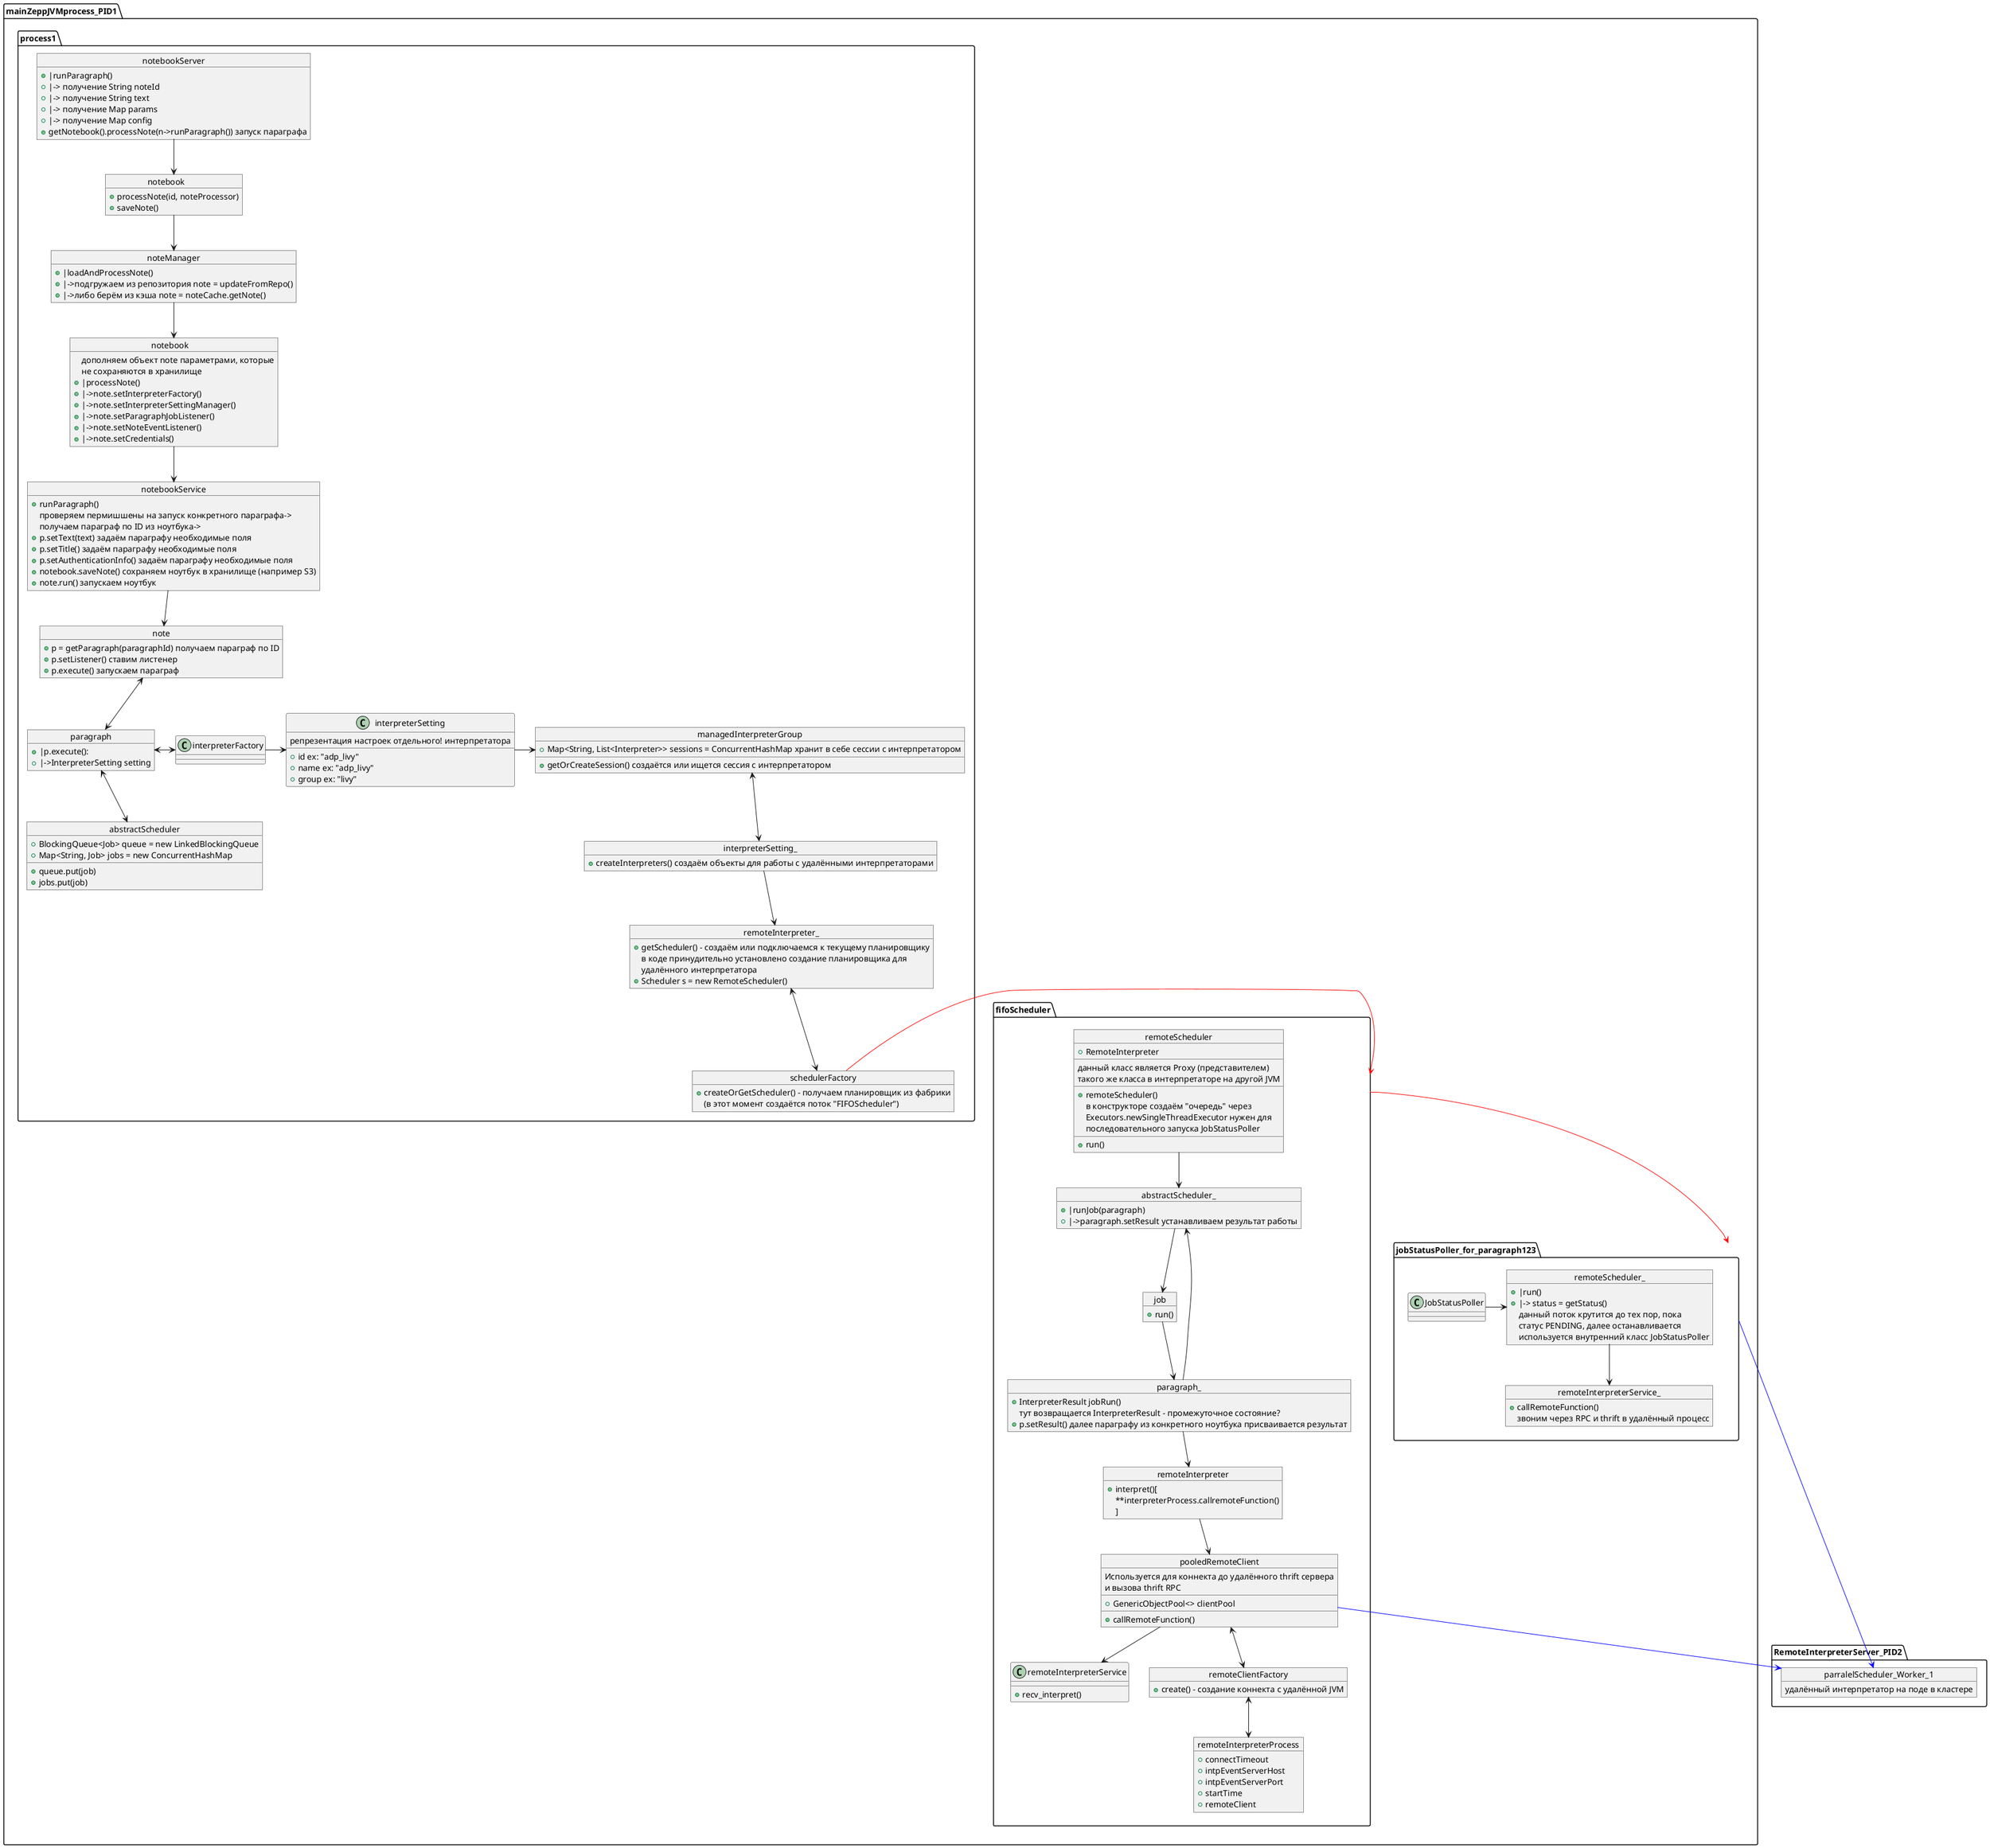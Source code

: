 @startuml
'https://plantuml.com/object-diagram
'
'   object Thread_main{
 '   trace:
 '        *jetty.
 '        *ZeppelinServer
 '   }
'
'   object Thread_jettyThreads...{
 '   }
'
'   object Thread6{
 '    trace:
 '        *java.net.ServerSocket
 '        *org.apache.thrift
 '        *RemoteInterpreterEventServer
 '
 '   }
'
'   object ServerConnector{
 '       trace:
 '           *sun.nio.ServerSocketChannel
 '           *jetty.server.*
 '
 '   }
'
'   object Thread_RMI_threads...
'




package RemoteInterpreterServer_PID2{

    object parralelScheduler_Worker_1{
        удалённый интерпретатор на поде в кластере
    }

}

package mainZeppJVMprocess_PID1{

   package fifoScheduler{

        object remoteScheduler{
            +RemoteInterpreter

            __
            данный класс является Proxy (представителем)
            такого же класса в интерпретаторе на другой JVM
            __
            +remoteScheduler()
            в конструкторе создаём "очередь" через
            Executors.newSingleThreadExecutor нужен для
            последовательного запуска JobStatusPoller
            __
            +run()

        }

       object abstractScheduler_{
            +|runJob(paragraph)
            +|->paragraph.setResult устанавливаем результат работы
       }
       object job{
            +run()
       }
       object paragraph_{
           +InterpreterResult jobRun()
           тут возвращается InterpreterResult - промежуточное состояние?
           +p.setResult() далее параграфу из конкретного ноутбука присваивается результат
       }
       object remoteInterpreter{
             +interpret()[
                **interpreterProcess.callremoteFunction()
             ]
       }
       object pooledRemoteClient{
            Используется для коннекта до удалённого thrift сервера
            и вызова thrift RPC
            __
            +GenericObjectPool<> clientPool
            __
            +callRemoteFunction()
       }
       class remoteInterpreterService{
            +recv_interpret()
       }
       object remoteClientFactory{
            +create() - создание коннекта с удалённой JVM
       }
       object remoteInterpreterProcess{
            +connectTimeout
            +intpEventServerHost
            +intpEventServerPort
            +startTime
            +remoteClient
       }


       remoteScheduler --> abstractScheduler_
       abstractScheduler_ --> job
       job --> paragraph_
       paragraph_--> remoteInterpreter
       remoteInterpreter--> pooledRemoteClient
       pooledRemoteClient --> remoteInterpreterService
       paragraph_ ---> abstractScheduler_
       pooledRemoteClient <--> remoteClientFactory
       remoteClientFactory <--> remoteInterpreterProcess
   }

   package jobStatusPoller_for_paragraph123{
       object remoteScheduler_{
            +|run()
            +|-> status = getStatus()
            данный поток крутится до тех пор, пока
            статус PENDING, далее останавливается
            используется внутренний класс JobStatusPoller
       }
       object remoteInterpreterService_{
            +callRemoteFunction()
            звоним через RPC и thrift в удалённый процесс
       }
       class JobStatusPoller{

       }

       JobStatusPoller -> remoteScheduler_
       remoteScheduler_ --> remoteInterpreterService_
   }


   package process1{

       object notebookServer{
            +|runParagraph()
            +|-> получение String noteId
            +|-> получение String text
            +|-> получение Map params
            +|-> получение Map config
            +getNotebook().processNote(n->runParagraph()) запуск параграфа
       }
       object notebookㅤㅤ{
            +processNote(id, noteProcessor)
            +saveNote()
       }
       object noteManager{
             +|loadAndProcessNote()
             +|->подгружаем из репозитория note = updateFromRepo()
             +|->либо берём из кэша note = noteCache.getNote()
       }
       object notebookㅤ{
            дополняем объект note параметрами, которые
            не сохраняются в хранилище
            +|processNote()
            +|->note.setInterpreterFactory()
            +|->note.setInterpreterSettingManager()
            +|->note.setParagraphJobListener()
            +|->note.setNoteEventListener()
            +|->note.setCredentials()
       }
       object notebookService{
             +runParagraph()
             проверяем пермишшены на запуск конкретного параграфа->
             получаем параграф по ID из ноутбука->
             +p.setText(text) задаём параграфу необходимые поля
             +p.setTitle() задаём параграфу необходимые поля
             +p.setAuthenticationInfo() задаём параграфу необходимые поля
             +notebook.saveNote() сохраняем ноутбук в хранилище (например S3)
             +note.run() запускаем ноутбук
       }
       object note {
             +p = getParagraph(paragraphId) получаем параграф по ID
             +p.setListener() ставим листенер
             +p.execute() запускаем параграф
       }
       object paragraph {
             +|p.execute():
             +|->InterpreterSetting setting
       }
       object managedInterpreterGroup {
             +Map<String, List<Interpreter>> sessions = ConcurrentHashMap хранит в себе сессии с интерпретатором
             __
             +getOrCreateSession() создаётся или ищется сессия с интерпретатором
       }
       object remoteInterpreter_{
             +getScheduler() - создаём или подключаемся к текущему планировщику
             в коде принудительно установлено создание планировщика для
             удалённого интерпретатора
             +Scheduler s = new RemoteScheduler()
       }
       object schedulerFactory{
             +createOrGetScheduler() - получаем планировщик из фабрики
             (в этот момент создаётся поток "FIFOScheduler")
       }
       class interpreterSetting{
                        репрезентация настроек отдельного! интерпретатора
                        __
                        +id ex: "adp_livy"
                        +name ex: "adp_livy"
                        +group ex: "livy"
       }
       object abstractScheduler{
             +BlockingQueue<Job> queue = new LinkedBlockingQueue
             +Map<String, Job> jobs = new ConcurrentHashMap
             __
             +queue.put(job)
             +jobs.put(job)
       }
       object interpreterSetting_{
            +createInterpreters() создаём объекты для работы с удалёнными интерпретаторами
       }

       notebookServer --> notebookㅤㅤ
       notebookㅤㅤ --> noteManager
       noteManager --> notebookㅤ
       notebookㅤ--> notebookService
       notebookService --> note
       note <--> paragraph
       paragraph <-> interpreterFactory
       interpreterFactory -> interpreterSetting
       interpreterSetting -> managedInterpreterGroup

       remoteInterpreter_ <--> schedulerFactory
       managedInterpreterGroup <--> interpreterSetting_
       interpreterSetting_ --> remoteInterpreter_


       paragraph <--> abstractScheduler
       schedulerFactory -> fifoScheduler #red
   }

        fifoScheduler ---> jobStatusPoller_for_paragraph123 #red

}



       pooledRemoteClient --> parralelScheduler_Worker_1 #blue
       jobStatusPoller_for_paragraph123 ---> parralelScheduler_Worker_1 #blue


@enduml
